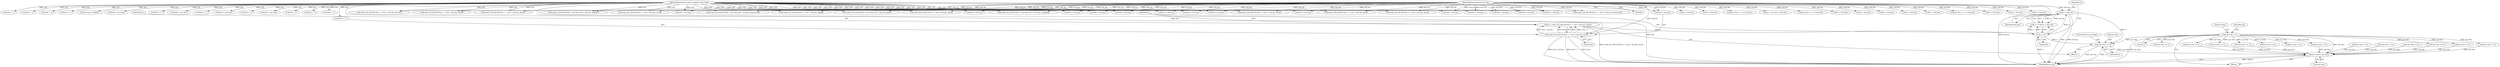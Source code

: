 digraph "0_radare2_bd276ef2fd8ac3401e65be7c126a43175ccfbcd7@pointer" {
"1001018" [label="(Call,op->len += n)"];
"1001008" [label="(Call,n < buf_len)"];
"1001005" [label="(Call,n > 0)"];
"1000991" [label="(Call,n = read_u32_leb128 (buf + 1, buf + buf_len, &val))"];
"1000993" [label="(Call,read_u32_leb128 (buf + 1, buf + buf_len, &val))"];
"1000102" [label="(MethodParameterIn,const unsigned char *buf)"];
"1000103" [label="(MethodParameterIn,int buf_len)"];
"1000105" [label="(Call,op->len = 1)"];
"1001066" [label="(Return,return op->len;)"];
"1000455" [label="(Call,buf + buf_len)"];
"1001018" [label="(Call,op->len += n)"];
"1001010" [label="(Identifier,buf_len)"];
"1000893" [label="(Call,n < buf_len)"];
"1000103" [label="(MethodParameterIn,int buf_len)"];
"1000647" [label="(Call,buf + 1)"];
"1000993" [label="(Call,read_u32_leb128 (buf + 1, buf + buf_len, &val))"];
"1000759" [label="(Call,op->len += n)"];
"1000963" [label="(Call,buf + buf_len)"];
"1000646" [label="(Call,read_u32_leb128 (buf + 1, buf + buf_len, &val))"];
"1000307" [label="(Call,n < buf_len)"];
"1000451" [label="(Call,read_u32_leb128 (buf + 1, buf + buf_len, &count))"];
"1000517" [label="(Call,op->len + n <= buf_len)"];
"1000862" [label="(Call,op->len += n)"];
"1000292" [label="(Call,read_i32_leb128 (buf + 1, buf + buf_len, &val))"];
"1000452" [label="(Call,buf + 1)"];
"1000550" [label="(Call,n + op->len < buf_len)"];
"1000109" [label="(Literal,1)"];
"1000665" [label="(Call,op->len += n)"];
"1000104" [label="(Block,)"];
"1000843" [label="(Call,op->len + n <= buf_len)"];
"1000730" [label="(Call,read_u32_leb128 (buf + 1, buf + buf_len, &val))"];
"1000826" [label="(Call,read_u32_leb128 (buf + op->len, buf + buf_len, &offset))"];
"1000745" [label="(Call,n < buf_len)"];
"1000910" [label="(Call,op->len += n)"];
"1000399" [label="(Call,read_u32_leb128 (buf + 1, buf + buf_len, &val))"];
"1001023" [label="(ControlStructure,break;)"];
"1000414" [label="(Call,n < buf_len)"];
"1000879" [label="(Call,buf + 1)"];
"1000944" [label="(Call,op->len += n)"];
"1000734" [label="(Call,buf + buf_len)"];
"1001034" [label="(Call,buf + 1)"];
"1000672" [label="(Call,read_u32_leb128 (buf + op->len, buf + buf_len, &reserved))"];
"1000110" [label="(Call,op->op = buf[0])"];
"1000827" [label="(Call,buf + op->len)"];
"1000106" [label="(Call,op->len)"];
"1001086" [label="(MethodReturn,int)"];
"1000400" [label="(Call,buf + 1)"];
"1000102" [label="(MethodParameterIn,const unsigned char *buf)"];
"1000112" [label="(Identifier,op)"];
"1000503" [label="(Call,buf + op->len)"];
"1000800" [label="(Call,read_u32_leb128 (buf + 1, buf + buf_len, &flag))"];
"1001006" [label="(Identifier,n)"];
"1001066" [label="(Return,return op->len;)"];
"1001008" [label="(Call,n < buf_len)"];
"1000382" [label="(Call,op->len += n)"];
"1000940" [label="(Call,n < buf_len)"];
"1000105" [label="(Call,op->len = 1)"];
"1001007" [label="(Literal,0)"];
"1000533" [label="(Call,read_u32_leb128 (buf + op->len, buf + buf_len, &def))"];
"1001048" [label="(Call,n < buf_len)"];
"1000959" [label="(Call,read_i64_leb128 (buf + 1, buf + buf_len, &val))"];
"1000661" [label="(Call,n < buf_len)"];
"1001067" [label="(Call,op->len)"];
"1000678" [label="(Call,buf + buf_len)"];
"1000485" [label="(Call,op->len += n)"];
"1000991" [label="(Call,n = read_u32_leb128 (buf + 1, buf + buf_len, &val))"];
"1000731" [label="(Call,buf + 1)"];
"1000502" [label="(Call,read_u32_leb128 (buf + op->len, buf + buf_len, &table[i]))"];
"1000832" [label="(Call,buf + buf_len)"];
"1000296" [label="(Call,buf + buf_len)"];
"1000673" [label="(Call,buf + op->len)"];
"1000926" [label="(Call,buf + 1)"];
"1000997" [label="(Call,buf + buf_len)"];
"1000819" [label="(Call,op->len += n)"];
"1000650" [label="(Call,buf + buf_len)"];
"1000978" [label="(Call,op->len += n)"];
"1000994" [label="(Call,buf + 1)"];
"1000929" [label="(Call,buf + buf_len)"];
"1001022" [label="(Identifier,n)"];
"1000689" [label="(Call,op->len + n <= buf_len)"];
"1000539" [label="(Call,buf + buf_len)"];
"1001004" [label="(Call,n > 0 && n < buf_len)"];
"1000466" [label="(Call,n < buf_len)"];
"1000985" [label="(Block,)"];
"1001033" [label="(Call,read_u64_leb128 (buf + 1, buf + buf_len, &val))"];
"1000925" [label="(Call,read_i32_leb128 (buf + 1, buf + buf_len, &val))"];
"1000508" [label="(Call,buf + buf_len)"];
"1000804" [label="(Call,buf + buf_len)"];
"1001037" [label="(Call,buf + buf_len)"];
"1001005" [label="(Call,n > 0)"];
"1000534" [label="(Call,buf + op->len)"];
"1000960" [label="(Call,buf + 1)"];
"1001009" [label="(Identifier,n)"];
"1000801" [label="(Call,buf + 1)"];
"1001019" [label="(Call,op->len)"];
"1000815" [label="(Call,n < buf_len)"];
"1000559" [label="(Call,op->len += n)"];
"1000992" [label="(Identifier,n)"];
"1001000" [label="(Call,&val)"];
"1000293" [label="(Call,buf + 1)"];
"1000428" [label="(Call,op->len += n)"];
"1000711" [label="(Call,op->len += n)"];
"1000403" [label="(Call,buf + buf_len)"];
"1000974" [label="(Call,n < buf_len)"];
"1001058" [label="(Call,op->len += n)"];
"1000882" [label="(Call,buf + buf_len)"];
"1000878" [label="(Call,read_u32_leb128 (buf + 1, buf + buf_len, &reserved))"];
"1001018" -> "1000985"  [label="AST: "];
"1001018" -> "1001022"  [label="CFG: "];
"1001019" -> "1001018"  [label="AST: "];
"1001022" -> "1001018"  [label="AST: "];
"1001023" -> "1001018"  [label="CFG: "];
"1001018" -> "1001086"  [label="DDG: op->len"];
"1001018" -> "1001086"  [label="DDG: n"];
"1001008" -> "1001018"  [label="DDG: n"];
"1001005" -> "1001018"  [label="DDG: n"];
"1000105" -> "1001018"  [label="DDG: op->len"];
"1001018" -> "1001066"  [label="DDG: op->len"];
"1001008" -> "1001004"  [label="AST: "];
"1001008" -> "1001010"  [label="CFG: "];
"1001009" -> "1001008"  [label="AST: "];
"1001010" -> "1001008"  [label="AST: "];
"1001004" -> "1001008"  [label="CFG: "];
"1001008" -> "1001086"  [label="DDG: n"];
"1001008" -> "1001086"  [label="DDG: buf_len"];
"1001008" -> "1001004"  [label="DDG: n"];
"1001008" -> "1001004"  [label="DDG: buf_len"];
"1001005" -> "1001008"  [label="DDG: n"];
"1000103" -> "1001008"  [label="DDG: buf_len"];
"1001005" -> "1001004"  [label="AST: "];
"1001005" -> "1001007"  [label="CFG: "];
"1001006" -> "1001005"  [label="AST: "];
"1001007" -> "1001005"  [label="AST: "];
"1001009" -> "1001005"  [label="CFG: "];
"1001004" -> "1001005"  [label="CFG: "];
"1001005" -> "1001086"  [label="DDG: n"];
"1001005" -> "1001004"  [label="DDG: n"];
"1001005" -> "1001004"  [label="DDG: 0"];
"1000991" -> "1001005"  [label="DDG: n"];
"1000991" -> "1000985"  [label="AST: "];
"1000991" -> "1000993"  [label="CFG: "];
"1000992" -> "1000991"  [label="AST: "];
"1000993" -> "1000991"  [label="AST: "];
"1001006" -> "1000991"  [label="CFG: "];
"1000991" -> "1001086"  [label="DDG: read_u32_leb128 (buf + 1, buf + buf_len, &val)"];
"1000993" -> "1000991"  [label="DDG: buf + 1"];
"1000993" -> "1000991"  [label="DDG: buf + buf_len"];
"1000993" -> "1000991"  [label="DDG: &val"];
"1000993" -> "1001000"  [label="CFG: "];
"1000994" -> "1000993"  [label="AST: "];
"1000997" -> "1000993"  [label="AST: "];
"1001000" -> "1000993"  [label="AST: "];
"1000993" -> "1001086"  [label="DDG: buf + buf_len"];
"1000993" -> "1001086"  [label="DDG: buf + 1"];
"1000993" -> "1001086"  [label="DDG: &val"];
"1000102" -> "1000993"  [label="DDG: buf"];
"1000103" -> "1000993"  [label="DDG: buf_len"];
"1000102" -> "1000100"  [label="AST: "];
"1000102" -> "1001086"  [label="DDG: buf"];
"1000102" -> "1000110"  [label="DDG: buf"];
"1000102" -> "1000292"  [label="DDG: buf"];
"1000102" -> "1000293"  [label="DDG: buf"];
"1000102" -> "1000296"  [label="DDG: buf"];
"1000102" -> "1000399"  [label="DDG: buf"];
"1000102" -> "1000400"  [label="DDG: buf"];
"1000102" -> "1000403"  [label="DDG: buf"];
"1000102" -> "1000451"  [label="DDG: buf"];
"1000102" -> "1000452"  [label="DDG: buf"];
"1000102" -> "1000455"  [label="DDG: buf"];
"1000102" -> "1000502"  [label="DDG: buf"];
"1000102" -> "1000503"  [label="DDG: buf"];
"1000102" -> "1000508"  [label="DDG: buf"];
"1000102" -> "1000533"  [label="DDG: buf"];
"1000102" -> "1000534"  [label="DDG: buf"];
"1000102" -> "1000539"  [label="DDG: buf"];
"1000102" -> "1000646"  [label="DDG: buf"];
"1000102" -> "1000647"  [label="DDG: buf"];
"1000102" -> "1000650"  [label="DDG: buf"];
"1000102" -> "1000672"  [label="DDG: buf"];
"1000102" -> "1000673"  [label="DDG: buf"];
"1000102" -> "1000678"  [label="DDG: buf"];
"1000102" -> "1000730"  [label="DDG: buf"];
"1000102" -> "1000731"  [label="DDG: buf"];
"1000102" -> "1000734"  [label="DDG: buf"];
"1000102" -> "1000800"  [label="DDG: buf"];
"1000102" -> "1000801"  [label="DDG: buf"];
"1000102" -> "1000804"  [label="DDG: buf"];
"1000102" -> "1000826"  [label="DDG: buf"];
"1000102" -> "1000827"  [label="DDG: buf"];
"1000102" -> "1000832"  [label="DDG: buf"];
"1000102" -> "1000878"  [label="DDG: buf"];
"1000102" -> "1000879"  [label="DDG: buf"];
"1000102" -> "1000882"  [label="DDG: buf"];
"1000102" -> "1000925"  [label="DDG: buf"];
"1000102" -> "1000926"  [label="DDG: buf"];
"1000102" -> "1000929"  [label="DDG: buf"];
"1000102" -> "1000959"  [label="DDG: buf"];
"1000102" -> "1000960"  [label="DDG: buf"];
"1000102" -> "1000963"  [label="DDG: buf"];
"1000102" -> "1000994"  [label="DDG: buf"];
"1000102" -> "1000997"  [label="DDG: buf"];
"1000102" -> "1001033"  [label="DDG: buf"];
"1000102" -> "1001034"  [label="DDG: buf"];
"1000102" -> "1001037"  [label="DDG: buf"];
"1000103" -> "1000100"  [label="AST: "];
"1000103" -> "1001086"  [label="DDG: buf_len"];
"1000103" -> "1000292"  [label="DDG: buf_len"];
"1000103" -> "1000296"  [label="DDG: buf_len"];
"1000103" -> "1000307"  [label="DDG: buf_len"];
"1000103" -> "1000399"  [label="DDG: buf_len"];
"1000103" -> "1000403"  [label="DDG: buf_len"];
"1000103" -> "1000414"  [label="DDG: buf_len"];
"1000103" -> "1000451"  [label="DDG: buf_len"];
"1000103" -> "1000455"  [label="DDG: buf_len"];
"1000103" -> "1000466"  [label="DDG: buf_len"];
"1000103" -> "1000502"  [label="DDG: buf_len"];
"1000103" -> "1000508"  [label="DDG: buf_len"];
"1000103" -> "1000517"  [label="DDG: buf_len"];
"1000103" -> "1000533"  [label="DDG: buf_len"];
"1000103" -> "1000539"  [label="DDG: buf_len"];
"1000103" -> "1000550"  [label="DDG: buf_len"];
"1000103" -> "1000646"  [label="DDG: buf_len"];
"1000103" -> "1000650"  [label="DDG: buf_len"];
"1000103" -> "1000661"  [label="DDG: buf_len"];
"1000103" -> "1000672"  [label="DDG: buf_len"];
"1000103" -> "1000678"  [label="DDG: buf_len"];
"1000103" -> "1000689"  [label="DDG: buf_len"];
"1000103" -> "1000730"  [label="DDG: buf_len"];
"1000103" -> "1000734"  [label="DDG: buf_len"];
"1000103" -> "1000745"  [label="DDG: buf_len"];
"1000103" -> "1000800"  [label="DDG: buf_len"];
"1000103" -> "1000804"  [label="DDG: buf_len"];
"1000103" -> "1000815"  [label="DDG: buf_len"];
"1000103" -> "1000826"  [label="DDG: buf_len"];
"1000103" -> "1000832"  [label="DDG: buf_len"];
"1000103" -> "1000843"  [label="DDG: buf_len"];
"1000103" -> "1000878"  [label="DDG: buf_len"];
"1000103" -> "1000882"  [label="DDG: buf_len"];
"1000103" -> "1000893"  [label="DDG: buf_len"];
"1000103" -> "1000925"  [label="DDG: buf_len"];
"1000103" -> "1000929"  [label="DDG: buf_len"];
"1000103" -> "1000940"  [label="DDG: buf_len"];
"1000103" -> "1000959"  [label="DDG: buf_len"];
"1000103" -> "1000963"  [label="DDG: buf_len"];
"1000103" -> "1000974"  [label="DDG: buf_len"];
"1000103" -> "1000997"  [label="DDG: buf_len"];
"1000103" -> "1001033"  [label="DDG: buf_len"];
"1000103" -> "1001037"  [label="DDG: buf_len"];
"1000103" -> "1001048"  [label="DDG: buf_len"];
"1000105" -> "1000104"  [label="AST: "];
"1000105" -> "1000109"  [label="CFG: "];
"1000106" -> "1000105"  [label="AST: "];
"1000109" -> "1000105"  [label="AST: "];
"1000112" -> "1000105"  [label="CFG: "];
"1000105" -> "1001086"  [label="DDG: op->len"];
"1000105" -> "1000382"  [label="DDG: op->len"];
"1000105" -> "1000428"  [label="DDG: op->len"];
"1000105" -> "1000485"  [label="DDG: op->len"];
"1000105" -> "1000665"  [label="DDG: op->len"];
"1000105" -> "1000759"  [label="DDG: op->len"];
"1000105" -> "1000819"  [label="DDG: op->len"];
"1000105" -> "1000910"  [label="DDG: op->len"];
"1000105" -> "1000944"  [label="DDG: op->len"];
"1000105" -> "1000978"  [label="DDG: op->len"];
"1000105" -> "1001058"  [label="DDG: op->len"];
"1000105" -> "1001066"  [label="DDG: op->len"];
"1001066" -> "1000104"  [label="AST: "];
"1001066" -> "1001067"  [label="CFG: "];
"1001067" -> "1001066"  [label="AST: "];
"1001086" -> "1001066"  [label="CFG: "];
"1001066" -> "1001086"  [label="DDG: <RET>"];
"1000559" -> "1001066"  [label="DDG: op->len"];
"1000382" -> "1001066"  [label="DDG: op->len"];
"1000711" -> "1001066"  [label="DDG: op->len"];
"1000910" -> "1001066"  [label="DDG: op->len"];
"1000978" -> "1001066"  [label="DDG: op->len"];
"1000759" -> "1001066"  [label="DDG: op->len"];
"1000944" -> "1001066"  [label="DDG: op->len"];
"1000862" -> "1001066"  [label="DDG: op->len"];
"1001058" -> "1001066"  [label="DDG: op->len"];
"1000428" -> "1001066"  [label="DDG: op->len"];
}
